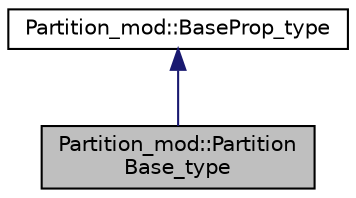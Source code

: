 digraph "Partition_mod::PartitionBase_type"
{
 // LATEX_PDF_SIZE
  edge [fontname="Helvetica",fontsize="10",labelfontname="Helvetica",labelfontsize="10"];
  node [fontname="Helvetica",fontsize="10",shape=record];
  Node1 [label="Partition_mod::Partition\lBase_type",height=0.2,width=0.4,color="black", fillcolor="grey75", style="filled", fontcolor="black",tooltip="The class for generating objects that hold the final output partition properties."];
  Node2 -> Node1 [dir="back",color="midnightblue",fontsize="10",style="solid"];
  Node2 [label="Partition_mod::BaseProp_type",height=0.2,width=0.4,color="black", fillcolor="white", style="filled",URL="$structPartition__mod_1_1BaseProp__type.html",tooltip="Abstract class containing the basic properties of partitions that are common between the exploration ..."];
}
